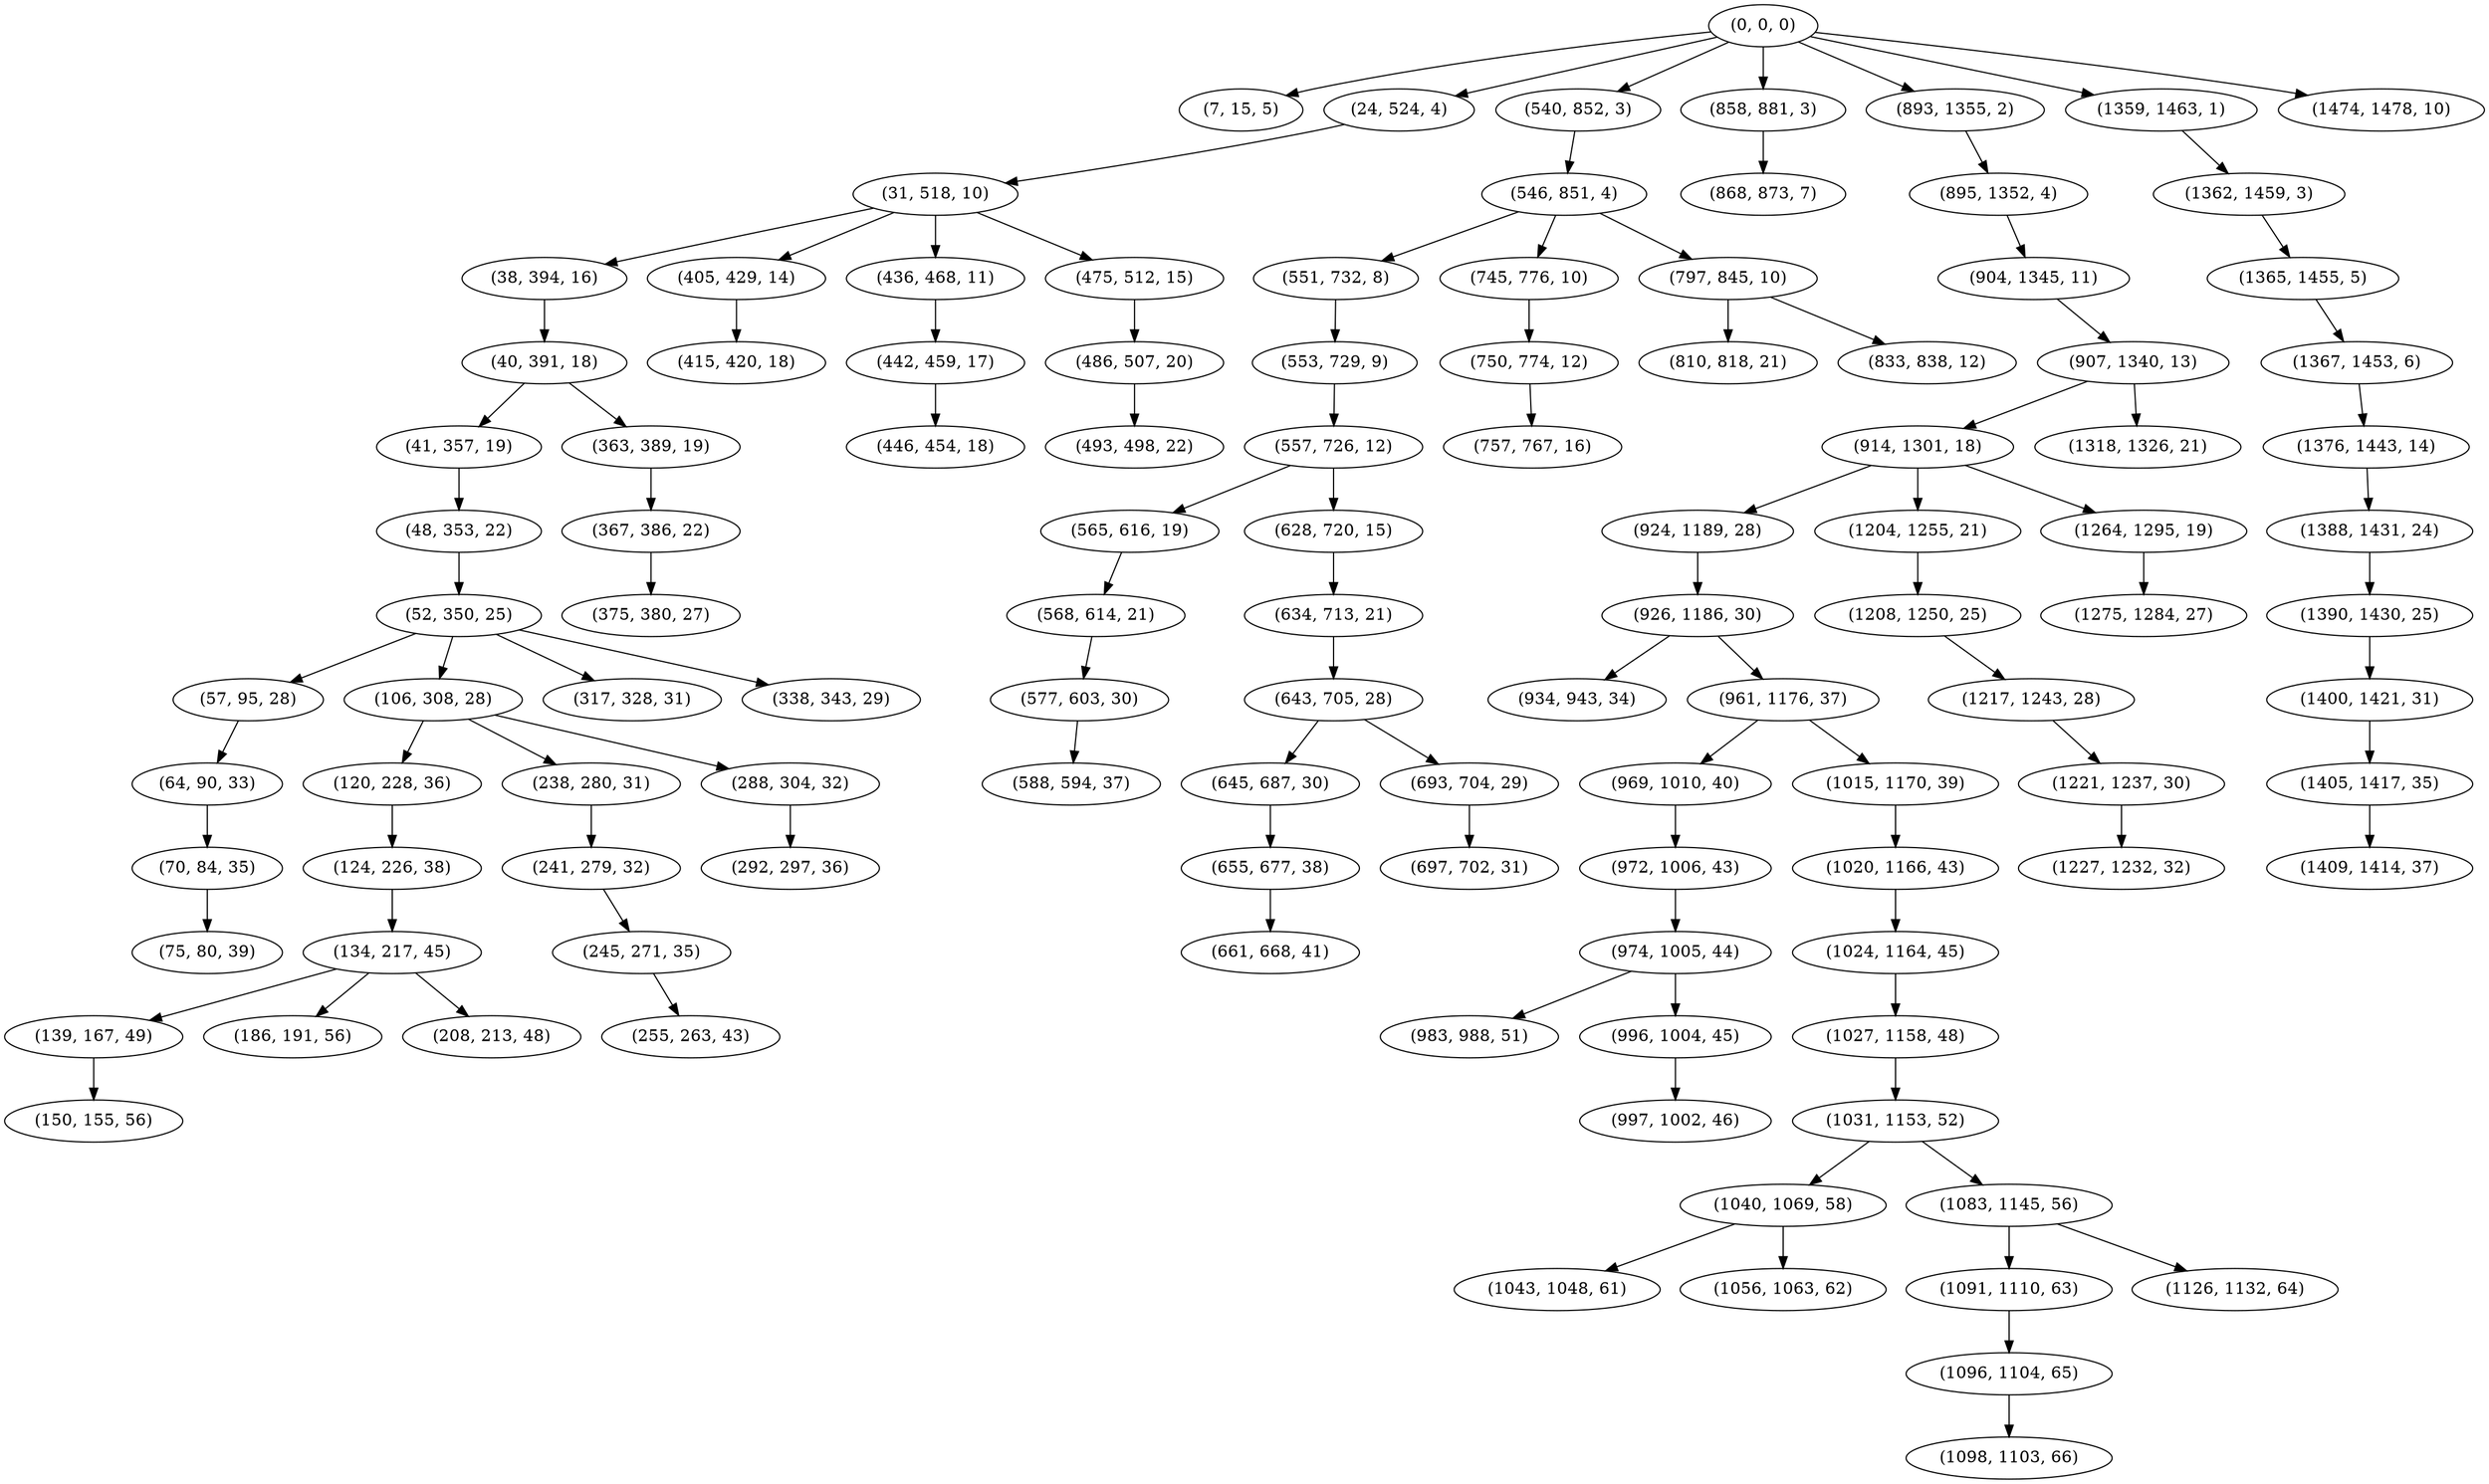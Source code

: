 digraph tree {
    "(0, 0, 0)";
    "(7, 15, 5)";
    "(24, 524, 4)";
    "(31, 518, 10)";
    "(38, 394, 16)";
    "(40, 391, 18)";
    "(41, 357, 19)";
    "(48, 353, 22)";
    "(52, 350, 25)";
    "(57, 95, 28)";
    "(64, 90, 33)";
    "(70, 84, 35)";
    "(75, 80, 39)";
    "(106, 308, 28)";
    "(120, 228, 36)";
    "(124, 226, 38)";
    "(134, 217, 45)";
    "(139, 167, 49)";
    "(150, 155, 56)";
    "(186, 191, 56)";
    "(208, 213, 48)";
    "(238, 280, 31)";
    "(241, 279, 32)";
    "(245, 271, 35)";
    "(255, 263, 43)";
    "(288, 304, 32)";
    "(292, 297, 36)";
    "(317, 328, 31)";
    "(338, 343, 29)";
    "(363, 389, 19)";
    "(367, 386, 22)";
    "(375, 380, 27)";
    "(405, 429, 14)";
    "(415, 420, 18)";
    "(436, 468, 11)";
    "(442, 459, 17)";
    "(446, 454, 18)";
    "(475, 512, 15)";
    "(486, 507, 20)";
    "(493, 498, 22)";
    "(540, 852, 3)";
    "(546, 851, 4)";
    "(551, 732, 8)";
    "(553, 729, 9)";
    "(557, 726, 12)";
    "(565, 616, 19)";
    "(568, 614, 21)";
    "(577, 603, 30)";
    "(588, 594, 37)";
    "(628, 720, 15)";
    "(634, 713, 21)";
    "(643, 705, 28)";
    "(645, 687, 30)";
    "(655, 677, 38)";
    "(661, 668, 41)";
    "(693, 704, 29)";
    "(697, 702, 31)";
    "(745, 776, 10)";
    "(750, 774, 12)";
    "(757, 767, 16)";
    "(797, 845, 10)";
    "(810, 818, 21)";
    "(833, 838, 12)";
    "(858, 881, 3)";
    "(868, 873, 7)";
    "(893, 1355, 2)";
    "(895, 1352, 4)";
    "(904, 1345, 11)";
    "(907, 1340, 13)";
    "(914, 1301, 18)";
    "(924, 1189, 28)";
    "(926, 1186, 30)";
    "(934, 943, 34)";
    "(961, 1176, 37)";
    "(969, 1010, 40)";
    "(972, 1006, 43)";
    "(974, 1005, 44)";
    "(983, 988, 51)";
    "(996, 1004, 45)";
    "(997, 1002, 46)";
    "(1015, 1170, 39)";
    "(1020, 1166, 43)";
    "(1024, 1164, 45)";
    "(1027, 1158, 48)";
    "(1031, 1153, 52)";
    "(1040, 1069, 58)";
    "(1043, 1048, 61)";
    "(1056, 1063, 62)";
    "(1083, 1145, 56)";
    "(1091, 1110, 63)";
    "(1096, 1104, 65)";
    "(1098, 1103, 66)";
    "(1126, 1132, 64)";
    "(1204, 1255, 21)";
    "(1208, 1250, 25)";
    "(1217, 1243, 28)";
    "(1221, 1237, 30)";
    "(1227, 1232, 32)";
    "(1264, 1295, 19)";
    "(1275, 1284, 27)";
    "(1318, 1326, 21)";
    "(1359, 1463, 1)";
    "(1362, 1459, 3)";
    "(1365, 1455, 5)";
    "(1367, 1453, 6)";
    "(1376, 1443, 14)";
    "(1388, 1431, 24)";
    "(1390, 1430, 25)";
    "(1400, 1421, 31)";
    "(1405, 1417, 35)";
    "(1409, 1414, 37)";
    "(1474, 1478, 10)";
    "(0, 0, 0)" -> "(7, 15, 5)";
    "(0, 0, 0)" -> "(24, 524, 4)";
    "(0, 0, 0)" -> "(540, 852, 3)";
    "(0, 0, 0)" -> "(858, 881, 3)";
    "(0, 0, 0)" -> "(893, 1355, 2)";
    "(0, 0, 0)" -> "(1359, 1463, 1)";
    "(0, 0, 0)" -> "(1474, 1478, 10)";
    "(24, 524, 4)" -> "(31, 518, 10)";
    "(31, 518, 10)" -> "(38, 394, 16)";
    "(31, 518, 10)" -> "(405, 429, 14)";
    "(31, 518, 10)" -> "(436, 468, 11)";
    "(31, 518, 10)" -> "(475, 512, 15)";
    "(38, 394, 16)" -> "(40, 391, 18)";
    "(40, 391, 18)" -> "(41, 357, 19)";
    "(40, 391, 18)" -> "(363, 389, 19)";
    "(41, 357, 19)" -> "(48, 353, 22)";
    "(48, 353, 22)" -> "(52, 350, 25)";
    "(52, 350, 25)" -> "(57, 95, 28)";
    "(52, 350, 25)" -> "(106, 308, 28)";
    "(52, 350, 25)" -> "(317, 328, 31)";
    "(52, 350, 25)" -> "(338, 343, 29)";
    "(57, 95, 28)" -> "(64, 90, 33)";
    "(64, 90, 33)" -> "(70, 84, 35)";
    "(70, 84, 35)" -> "(75, 80, 39)";
    "(106, 308, 28)" -> "(120, 228, 36)";
    "(106, 308, 28)" -> "(238, 280, 31)";
    "(106, 308, 28)" -> "(288, 304, 32)";
    "(120, 228, 36)" -> "(124, 226, 38)";
    "(124, 226, 38)" -> "(134, 217, 45)";
    "(134, 217, 45)" -> "(139, 167, 49)";
    "(134, 217, 45)" -> "(186, 191, 56)";
    "(134, 217, 45)" -> "(208, 213, 48)";
    "(139, 167, 49)" -> "(150, 155, 56)";
    "(238, 280, 31)" -> "(241, 279, 32)";
    "(241, 279, 32)" -> "(245, 271, 35)";
    "(245, 271, 35)" -> "(255, 263, 43)";
    "(288, 304, 32)" -> "(292, 297, 36)";
    "(363, 389, 19)" -> "(367, 386, 22)";
    "(367, 386, 22)" -> "(375, 380, 27)";
    "(405, 429, 14)" -> "(415, 420, 18)";
    "(436, 468, 11)" -> "(442, 459, 17)";
    "(442, 459, 17)" -> "(446, 454, 18)";
    "(475, 512, 15)" -> "(486, 507, 20)";
    "(486, 507, 20)" -> "(493, 498, 22)";
    "(540, 852, 3)" -> "(546, 851, 4)";
    "(546, 851, 4)" -> "(551, 732, 8)";
    "(546, 851, 4)" -> "(745, 776, 10)";
    "(546, 851, 4)" -> "(797, 845, 10)";
    "(551, 732, 8)" -> "(553, 729, 9)";
    "(553, 729, 9)" -> "(557, 726, 12)";
    "(557, 726, 12)" -> "(565, 616, 19)";
    "(557, 726, 12)" -> "(628, 720, 15)";
    "(565, 616, 19)" -> "(568, 614, 21)";
    "(568, 614, 21)" -> "(577, 603, 30)";
    "(577, 603, 30)" -> "(588, 594, 37)";
    "(628, 720, 15)" -> "(634, 713, 21)";
    "(634, 713, 21)" -> "(643, 705, 28)";
    "(643, 705, 28)" -> "(645, 687, 30)";
    "(643, 705, 28)" -> "(693, 704, 29)";
    "(645, 687, 30)" -> "(655, 677, 38)";
    "(655, 677, 38)" -> "(661, 668, 41)";
    "(693, 704, 29)" -> "(697, 702, 31)";
    "(745, 776, 10)" -> "(750, 774, 12)";
    "(750, 774, 12)" -> "(757, 767, 16)";
    "(797, 845, 10)" -> "(810, 818, 21)";
    "(797, 845, 10)" -> "(833, 838, 12)";
    "(858, 881, 3)" -> "(868, 873, 7)";
    "(893, 1355, 2)" -> "(895, 1352, 4)";
    "(895, 1352, 4)" -> "(904, 1345, 11)";
    "(904, 1345, 11)" -> "(907, 1340, 13)";
    "(907, 1340, 13)" -> "(914, 1301, 18)";
    "(907, 1340, 13)" -> "(1318, 1326, 21)";
    "(914, 1301, 18)" -> "(924, 1189, 28)";
    "(914, 1301, 18)" -> "(1204, 1255, 21)";
    "(914, 1301, 18)" -> "(1264, 1295, 19)";
    "(924, 1189, 28)" -> "(926, 1186, 30)";
    "(926, 1186, 30)" -> "(934, 943, 34)";
    "(926, 1186, 30)" -> "(961, 1176, 37)";
    "(961, 1176, 37)" -> "(969, 1010, 40)";
    "(961, 1176, 37)" -> "(1015, 1170, 39)";
    "(969, 1010, 40)" -> "(972, 1006, 43)";
    "(972, 1006, 43)" -> "(974, 1005, 44)";
    "(974, 1005, 44)" -> "(983, 988, 51)";
    "(974, 1005, 44)" -> "(996, 1004, 45)";
    "(996, 1004, 45)" -> "(997, 1002, 46)";
    "(1015, 1170, 39)" -> "(1020, 1166, 43)";
    "(1020, 1166, 43)" -> "(1024, 1164, 45)";
    "(1024, 1164, 45)" -> "(1027, 1158, 48)";
    "(1027, 1158, 48)" -> "(1031, 1153, 52)";
    "(1031, 1153, 52)" -> "(1040, 1069, 58)";
    "(1031, 1153, 52)" -> "(1083, 1145, 56)";
    "(1040, 1069, 58)" -> "(1043, 1048, 61)";
    "(1040, 1069, 58)" -> "(1056, 1063, 62)";
    "(1083, 1145, 56)" -> "(1091, 1110, 63)";
    "(1083, 1145, 56)" -> "(1126, 1132, 64)";
    "(1091, 1110, 63)" -> "(1096, 1104, 65)";
    "(1096, 1104, 65)" -> "(1098, 1103, 66)";
    "(1204, 1255, 21)" -> "(1208, 1250, 25)";
    "(1208, 1250, 25)" -> "(1217, 1243, 28)";
    "(1217, 1243, 28)" -> "(1221, 1237, 30)";
    "(1221, 1237, 30)" -> "(1227, 1232, 32)";
    "(1264, 1295, 19)" -> "(1275, 1284, 27)";
    "(1359, 1463, 1)" -> "(1362, 1459, 3)";
    "(1362, 1459, 3)" -> "(1365, 1455, 5)";
    "(1365, 1455, 5)" -> "(1367, 1453, 6)";
    "(1367, 1453, 6)" -> "(1376, 1443, 14)";
    "(1376, 1443, 14)" -> "(1388, 1431, 24)";
    "(1388, 1431, 24)" -> "(1390, 1430, 25)";
    "(1390, 1430, 25)" -> "(1400, 1421, 31)";
    "(1400, 1421, 31)" -> "(1405, 1417, 35)";
    "(1405, 1417, 35)" -> "(1409, 1414, 37)";
}
